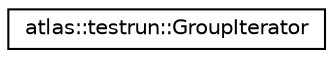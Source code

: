 digraph "Graphical Class Hierarchy"
{
  edge [fontname="Helvetica",fontsize="10",labelfontname="Helvetica",labelfontsize="10"];
  node [fontname="Helvetica",fontsize="10",shape=record];
  rankdir="LR";
  Node1 [label="atlas::testrun::GroupIterator",height=0.2,width=0.4,color="black", fillcolor="white", style="filled",URL="$classatlas_1_1testrun_1_1GroupIterator.html"];
}
